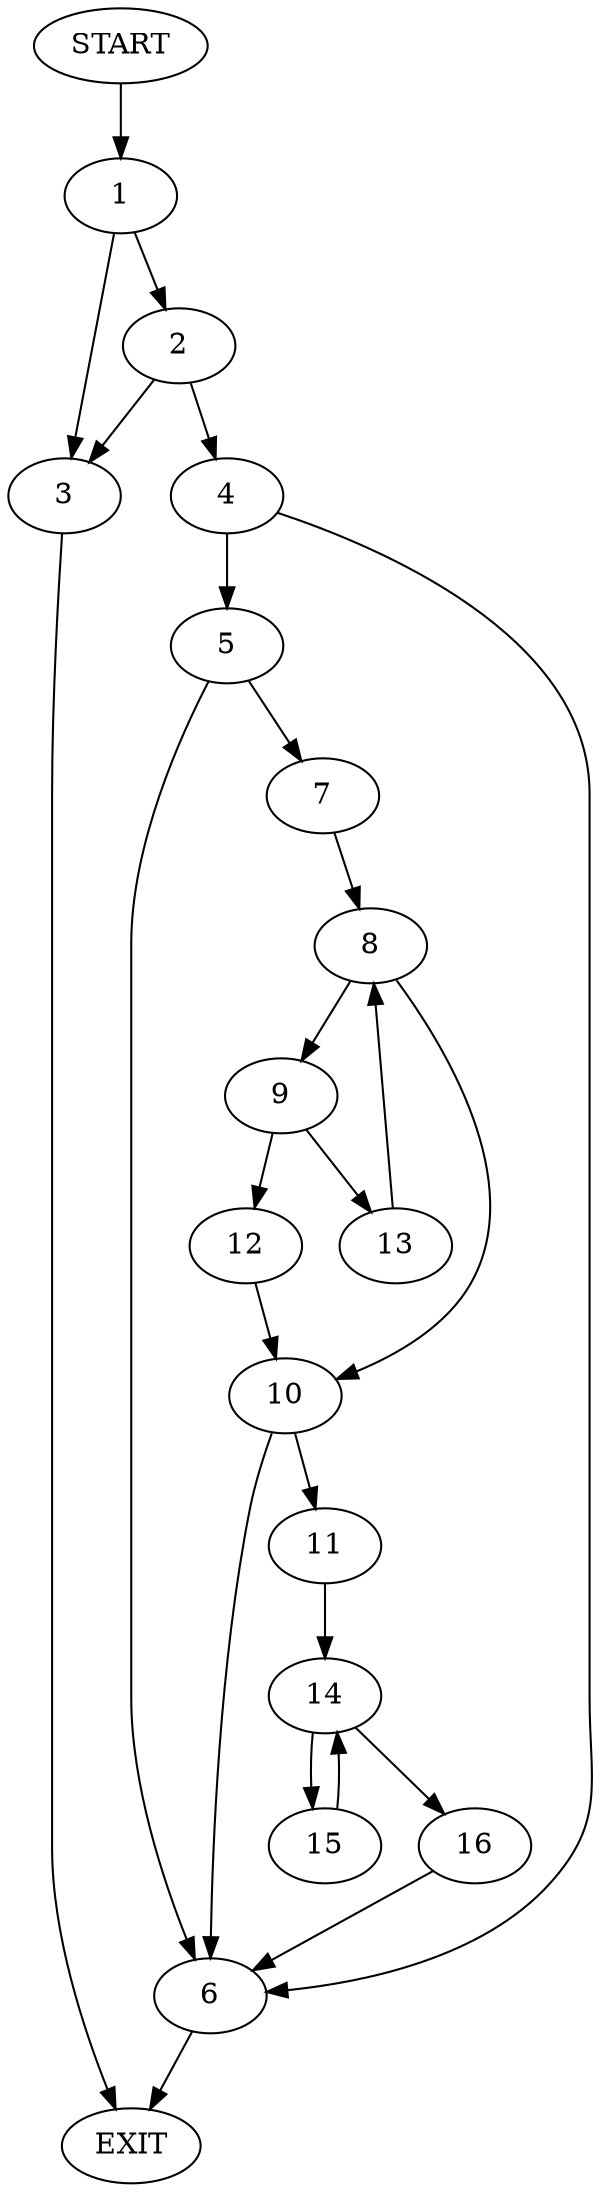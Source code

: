 digraph {
0 [label="START"]
17 [label="EXIT"]
0 -> 1
1 -> 2
1 -> 3
2 -> 4
2 -> 3
3 -> 17
4 -> 5
4 -> 6
5 -> 7
5 -> 6
6 -> 17
7 -> 8
8 -> 9
8 -> 10
10 -> 11
10 -> 6
9 -> 12
9 -> 13
13 -> 8
12 -> 10
11 -> 14
14 -> 15
14 -> 16
15 -> 14
16 -> 6
}
